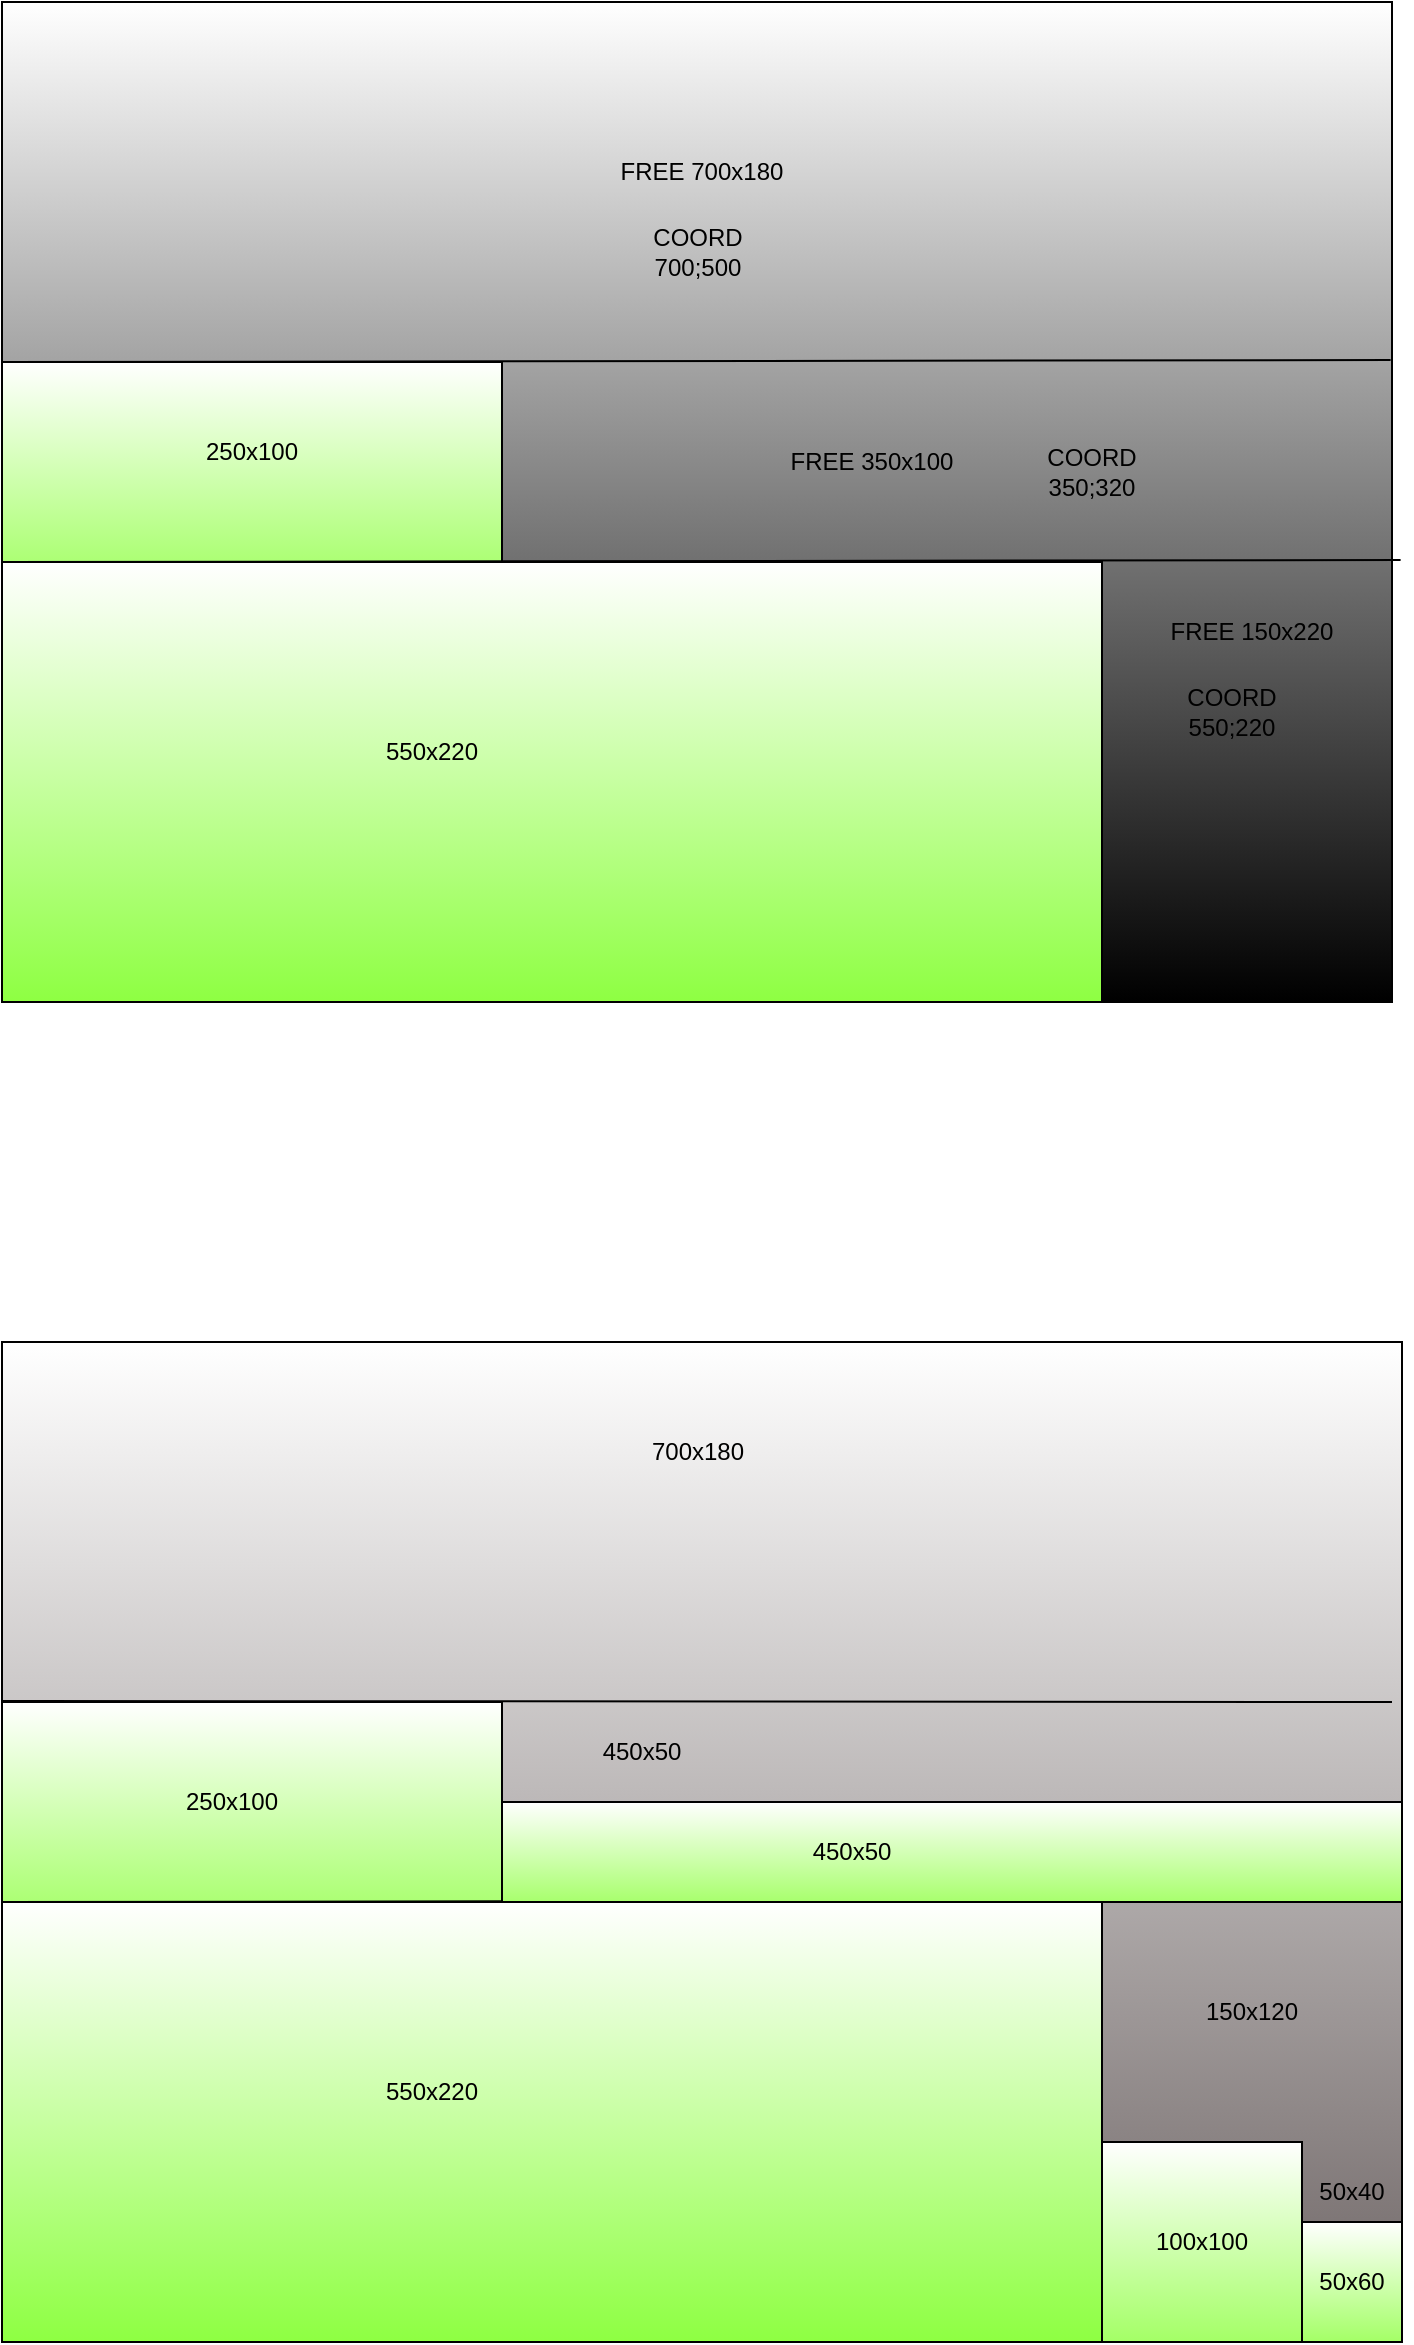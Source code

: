 <mxfile version="20.8.10" type="device"><diagram name="Page-1" id="099fd60b-425b-db50-ffb0-6b813814b670"><mxGraphModel dx="1036" dy="606" grid="1" gridSize="10" guides="1" tooltips="1" connect="1" arrows="1" fold="1" page="1" pageScale="1" pageWidth="850" pageHeight="1100" background="none" math="0" shadow="0"><root><mxCell id="0"/><mxCell id="1" parent="0"/><mxCell id="6S2gJm7g8y-z5H0aV6U9-1" value="" style="rounded=0;whiteSpace=wrap;html=1;gradientColor=default;" parent="1" vertex="1"><mxGeometry x="75" y="100" width="695" height="500" as="geometry"/></mxCell><mxCell id="6S2gJm7g8y-z5H0aV6U9-2" value="" style="rounded=0;whiteSpace=wrap;html=1;gradientColor=#8EFF42;" parent="1" vertex="1"><mxGeometry x="75" y="380" width="550" height="220" as="geometry"/></mxCell><mxCell id="6S2gJm7g8y-z5H0aV6U9-4" value="" style="rounded=0;whiteSpace=wrap;html=1;gradientColor=#acff74;" parent="1" vertex="1"><mxGeometry x="75" y="280" width="250" height="100" as="geometry"/></mxCell><mxCell id="6S2gJm7g8y-z5H0aV6U9-6" value="" style="endArrow=none;html=1;rounded=0;exitX=0;exitY=0;exitDx=0;exitDy=0;entryX=0.999;entryY=0.358;entryDx=0;entryDy=0;entryPerimeter=0;" parent="1" source="6S2gJm7g8y-z5H0aV6U9-4" target="6S2gJm7g8y-z5H0aV6U9-1" edge="1"><mxGeometry width="50" height="50" relative="1" as="geometry"><mxPoint x="250" y="360" as="sourcePoint"/><mxPoint x="300" y="310" as="targetPoint"/></mxGeometry></mxCell><mxCell id="6S2gJm7g8y-z5H0aV6U9-8" value="" style="endArrow=none;html=1;rounded=0;exitX=0;exitY=0;exitDx=0;exitDy=0;entryX=0.999;entryY=0.358;entryDx=0;entryDy=0;entryPerimeter=0;" parent="1" edge="1"><mxGeometry width="50" height="50" relative="1" as="geometry"><mxPoint x="75" y="380" as="sourcePoint"/><mxPoint x="774.3" y="379" as="targetPoint"/></mxGeometry></mxCell><mxCell id="6S2gJm7g8y-z5H0aV6U9-9" value="550x220" style="text;html=1;strokeColor=none;fillColor=none;align=center;verticalAlign=middle;whiteSpace=wrap;rounded=0;" parent="1" vertex="1"><mxGeometry x="260" y="460" width="60" height="30" as="geometry"/></mxCell><mxCell id="6S2gJm7g8y-z5H0aV6U9-10" value="250x100" style="text;html=1;strokeColor=none;fillColor=none;align=center;verticalAlign=middle;whiteSpace=wrap;rounded=0;" parent="1" vertex="1"><mxGeometry x="170" y="310" width="60" height="30" as="geometry"/></mxCell><mxCell id="6S2gJm7g8y-z5H0aV6U9-13" value="FREE 350x100" style="text;html=1;strokeColor=none;fillColor=none;align=center;verticalAlign=middle;whiteSpace=wrap;rounded=0;" parent="1" vertex="1"><mxGeometry x="460" y="315" width="100" height="30" as="geometry"/></mxCell><mxCell id="6S2gJm7g8y-z5H0aV6U9-14" value="FREE 150x220" style="text;html=1;strokeColor=none;fillColor=none;align=center;verticalAlign=middle;whiteSpace=wrap;rounded=0;" parent="1" vertex="1"><mxGeometry x="650" y="400" width="100" height="30" as="geometry"/></mxCell><mxCell id="6S2gJm7g8y-z5H0aV6U9-15" value="FREE 700x180" style="text;html=1;strokeColor=none;fillColor=none;align=center;verticalAlign=middle;whiteSpace=wrap;rounded=0;" parent="1" vertex="1"><mxGeometry x="375" y="170" width="100" height="30" as="geometry"/></mxCell><mxCell id="G3GwZNBKslsACzKhqaXQ-2" value="COORD&lt;br&gt;550;220" style="text;html=1;strokeColor=none;fillColor=none;align=center;verticalAlign=middle;whiteSpace=wrap;rounded=0;" parent="1" vertex="1"><mxGeometry x="660" y="440" width="60" height="30" as="geometry"/></mxCell><mxCell id="G3GwZNBKslsACzKhqaXQ-4" value="COORD&lt;br&gt;350;320" style="text;html=1;strokeColor=none;fillColor=none;align=center;verticalAlign=middle;whiteSpace=wrap;rounded=0;" parent="1" vertex="1"><mxGeometry x="590" y="320" width="60" height="30" as="geometry"/></mxCell><mxCell id="G3GwZNBKslsACzKhqaXQ-5" value="COORD&lt;br&gt;700;500" style="text;html=1;strokeColor=none;fillColor=none;align=center;verticalAlign=middle;whiteSpace=wrap;rounded=0;" parent="1" vertex="1"><mxGeometry x="392.5" y="210" width="60" height="30" as="geometry"/></mxCell><mxCell id="G3GwZNBKslsACzKhqaXQ-13" value="" style="rounded=0;whiteSpace=wrap;html=1;gradientColor=#6d6464;" parent="1" vertex="1"><mxGeometry x="75" y="770" width="700" height="500" as="geometry"/></mxCell><mxCell id="G3GwZNBKslsACzKhqaXQ-14" value="" style="rounded=0;whiteSpace=wrap;html=1;gradientColor=#8EFF42;" parent="1" vertex="1"><mxGeometry x="75" y="1050" width="550" height="220" as="geometry"/></mxCell><mxCell id="G3GwZNBKslsACzKhqaXQ-15" value="" style="rounded=0;whiteSpace=wrap;html=1;gradientColor=#acff74;" parent="1" vertex="1"><mxGeometry x="75" y="950" width="250" height="100" as="geometry"/></mxCell><mxCell id="G3GwZNBKslsACzKhqaXQ-17" value="" style="endArrow=none;html=1;rounded=0;exitX=0;exitY=0;exitDx=0;exitDy=0;entryX=1;entryY=0.558;entryDx=0;entryDy=0;entryPerimeter=0;" parent="1" target="G3GwZNBKslsACzKhqaXQ-13" edge="1"><mxGeometry width="50" height="50" relative="1" as="geometry"><mxPoint x="75" y="1050" as="sourcePoint"/><mxPoint x="760" y="1049" as="targetPoint"/></mxGeometry></mxCell><mxCell id="G3GwZNBKslsACzKhqaXQ-18" value="550x220" style="text;html=1;strokeColor=none;fillColor=none;align=center;verticalAlign=middle;whiteSpace=wrap;rounded=0;" parent="1" vertex="1"><mxGeometry x="260" y="1130" width="60" height="30" as="geometry"/></mxCell><mxCell id="G3GwZNBKslsACzKhqaXQ-19" value="250x100" style="text;html=1;strokeColor=none;fillColor=none;align=center;verticalAlign=middle;whiteSpace=wrap;rounded=0;" parent="1" vertex="1"><mxGeometry x="160" y="985" width="60" height="30" as="geometry"/></mxCell><mxCell id="G3GwZNBKslsACzKhqaXQ-21" value="150x120" style="text;html=1;strokeColor=none;fillColor=none;align=center;verticalAlign=middle;whiteSpace=wrap;rounded=0;" parent="1" vertex="1"><mxGeometry x="650" y="1090" width="100" height="30" as="geometry"/></mxCell><mxCell id="G3GwZNBKslsACzKhqaXQ-32" value="" style="rounded=0;whiteSpace=wrap;html=1;strokeColor=#000000;gradientColor=#a8ff6d;" parent="1" vertex="1"><mxGeometry x="325" y="1000" width="450" height="50" as="geometry"/></mxCell><mxCell id="G3GwZNBKslsACzKhqaXQ-34" value="450x50" style="text;html=1;strokeColor=none;fillColor=none;align=center;verticalAlign=middle;whiteSpace=wrap;rounded=0;" parent="1" vertex="1"><mxGeometry x="365" y="960" width="60" height="30" as="geometry"/></mxCell><mxCell id="G3GwZNBKslsACzKhqaXQ-41" value="450x50" style="text;html=1;strokeColor=none;fillColor=none;align=center;verticalAlign=middle;whiteSpace=wrap;rounded=0;" parent="1" vertex="1"><mxGeometry x="470" y="1010" width="60" height="30" as="geometry"/></mxCell><mxCell id="G3GwZNBKslsACzKhqaXQ-44" value="700x180" style="text;html=1;strokeColor=none;fillColor=none;align=center;verticalAlign=middle;whiteSpace=wrap;rounded=0;" parent="1" vertex="1"><mxGeometry x="392.5" y="810" width="60" height="30" as="geometry"/></mxCell><mxCell id="G3GwZNBKslsACzKhqaXQ-50" value="" style="endArrow=none;html=1;rounded=0;entryX=0;entryY=0;entryDx=0;entryDy=0;exitX=1;exitY=0;exitDx=0;exitDy=0;" parent="1" source="G3GwZNBKslsACzKhqaXQ-32" target="G3GwZNBKslsACzKhqaXQ-32" edge="1"><mxGeometry width="50" height="50" relative="1" as="geometry"><mxPoint x="490" y="1020" as="sourcePoint"/><mxPoint x="540" y="970" as="targetPoint"/><Array as="points"/></mxGeometry></mxCell><mxCell id="G3GwZNBKslsACzKhqaXQ-51" value="" style="endArrow=none;html=1;rounded=0;entryX=0;entryY=0;entryDx=0;entryDy=0;" parent="1" edge="1"><mxGeometry width="50" height="50" relative="1" as="geometry"><mxPoint x="770" y="950" as="sourcePoint"/><mxPoint x="75.0" y="949.5" as="targetPoint"/><Array as="points"><mxPoint x="90" y="949.5"/></Array></mxGeometry></mxCell><mxCell id="yImbmuay-avKPyO1f1S2-11" value="50x60" style="rounded=0;whiteSpace=wrap;html=1;gradientColor=#a4ff66;" parent="1" vertex="1"><mxGeometry x="725" y="1210" width="50" height="60" as="geometry"/></mxCell><mxCell id="yImbmuay-avKPyO1f1S2-13" value="100x100" style="rounded=0;whiteSpace=wrap;html=1;gradientColor=#a4ff66;" parent="1" vertex="1"><mxGeometry x="625" y="1170" width="100" height="100" as="geometry"/></mxCell><mxCell id="yf13ZXknz7qUKYtAv7Vg-2" value="50x40" style="text;html=1;strokeColor=none;fillColor=none;align=center;verticalAlign=middle;whiteSpace=wrap;rounded=0;" vertex="1" parent="1"><mxGeometry x="720" y="1180" width="60" height="30" as="geometry"/></mxCell></root></mxGraphModel></diagram></mxfile>